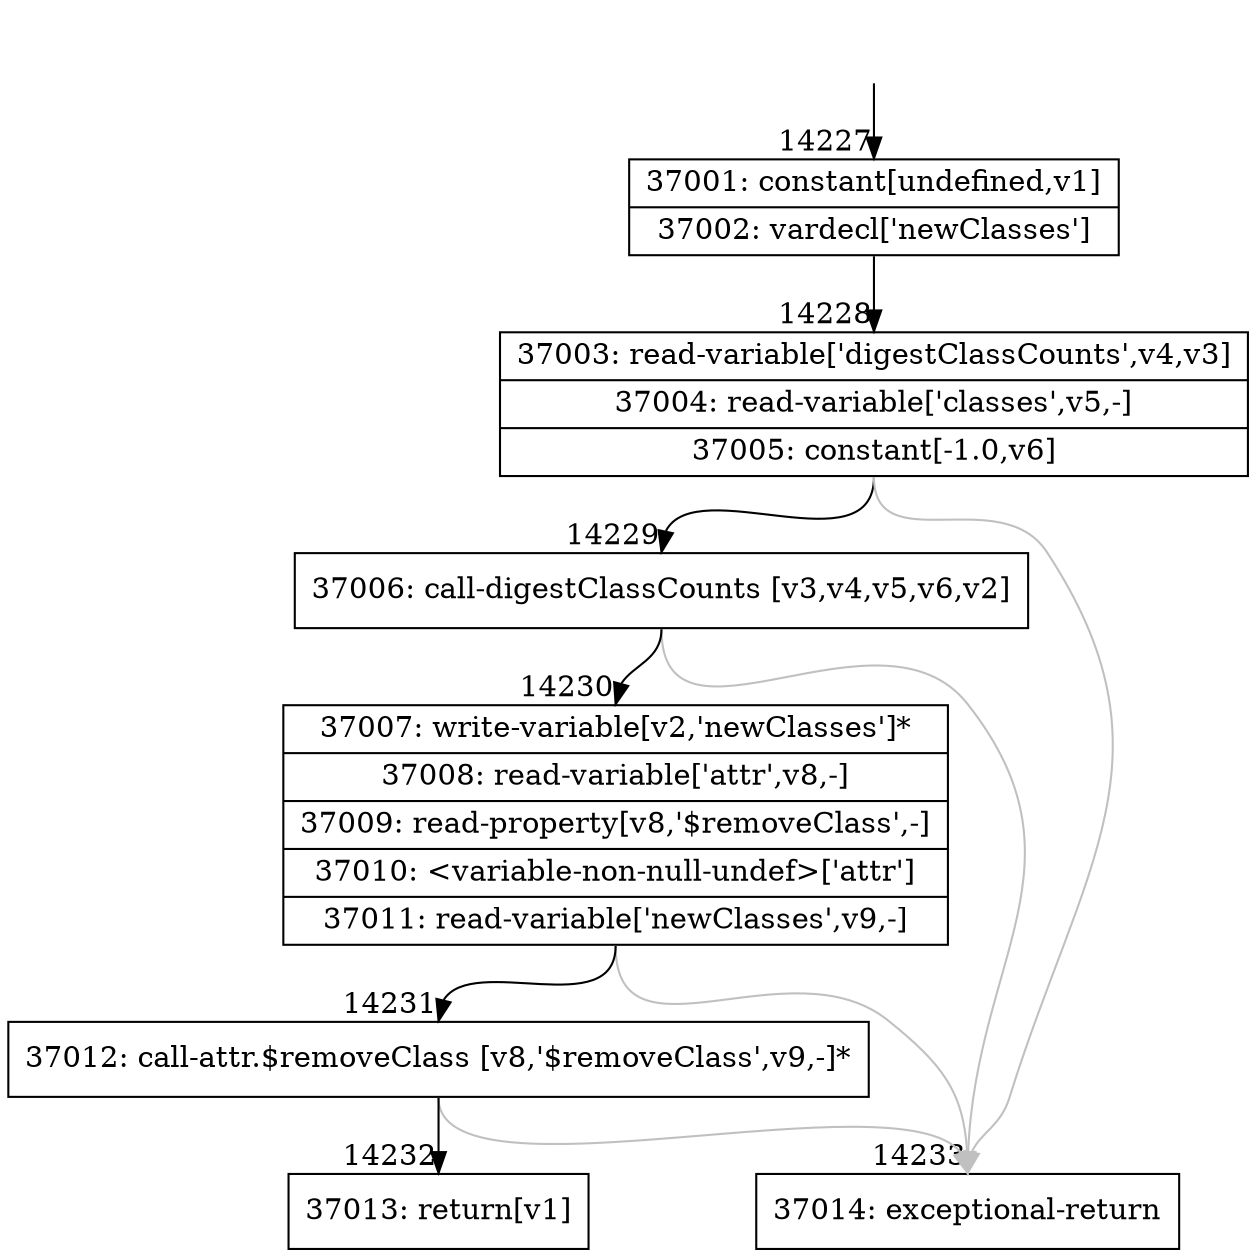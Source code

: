 digraph {
rankdir="TD"
BB_entry1128[shape=none,label=""];
BB_entry1128 -> BB14227 [tailport=s, headport=n, headlabel="    14227"]
BB14227 [shape=record label="{37001: constant[undefined,v1]|37002: vardecl['newClasses']}" ] 
BB14227 -> BB14228 [tailport=s, headport=n, headlabel="      14228"]
BB14228 [shape=record label="{37003: read-variable['digestClassCounts',v4,v3]|37004: read-variable['classes',v5,-]|37005: constant[-1.0,v6]}" ] 
BB14228 -> BB14229 [tailport=s, headport=n, headlabel="      14229"]
BB14228 -> BB14233 [tailport=s, headport=n, color=gray, headlabel="      14233"]
BB14229 [shape=record label="{37006: call-digestClassCounts [v3,v4,v5,v6,v2]}" ] 
BB14229 -> BB14230 [tailport=s, headport=n, headlabel="      14230"]
BB14229 -> BB14233 [tailport=s, headport=n, color=gray]
BB14230 [shape=record label="{37007: write-variable[v2,'newClasses']*|37008: read-variable['attr',v8,-]|37009: read-property[v8,'$removeClass',-]|37010: \<variable-non-null-undef\>['attr']|37011: read-variable['newClasses',v9,-]}" ] 
BB14230 -> BB14231 [tailport=s, headport=n, headlabel="      14231"]
BB14230 -> BB14233 [tailport=s, headport=n, color=gray]
BB14231 [shape=record label="{37012: call-attr.$removeClass [v8,'$removeClass',v9,-]*}" ] 
BB14231 -> BB14232 [tailport=s, headport=n, headlabel="      14232"]
BB14231 -> BB14233 [tailport=s, headport=n, color=gray]
BB14232 [shape=record label="{37013: return[v1]}" ] 
BB14233 [shape=record label="{37014: exceptional-return}" ] 
//#$~ 22412
}
